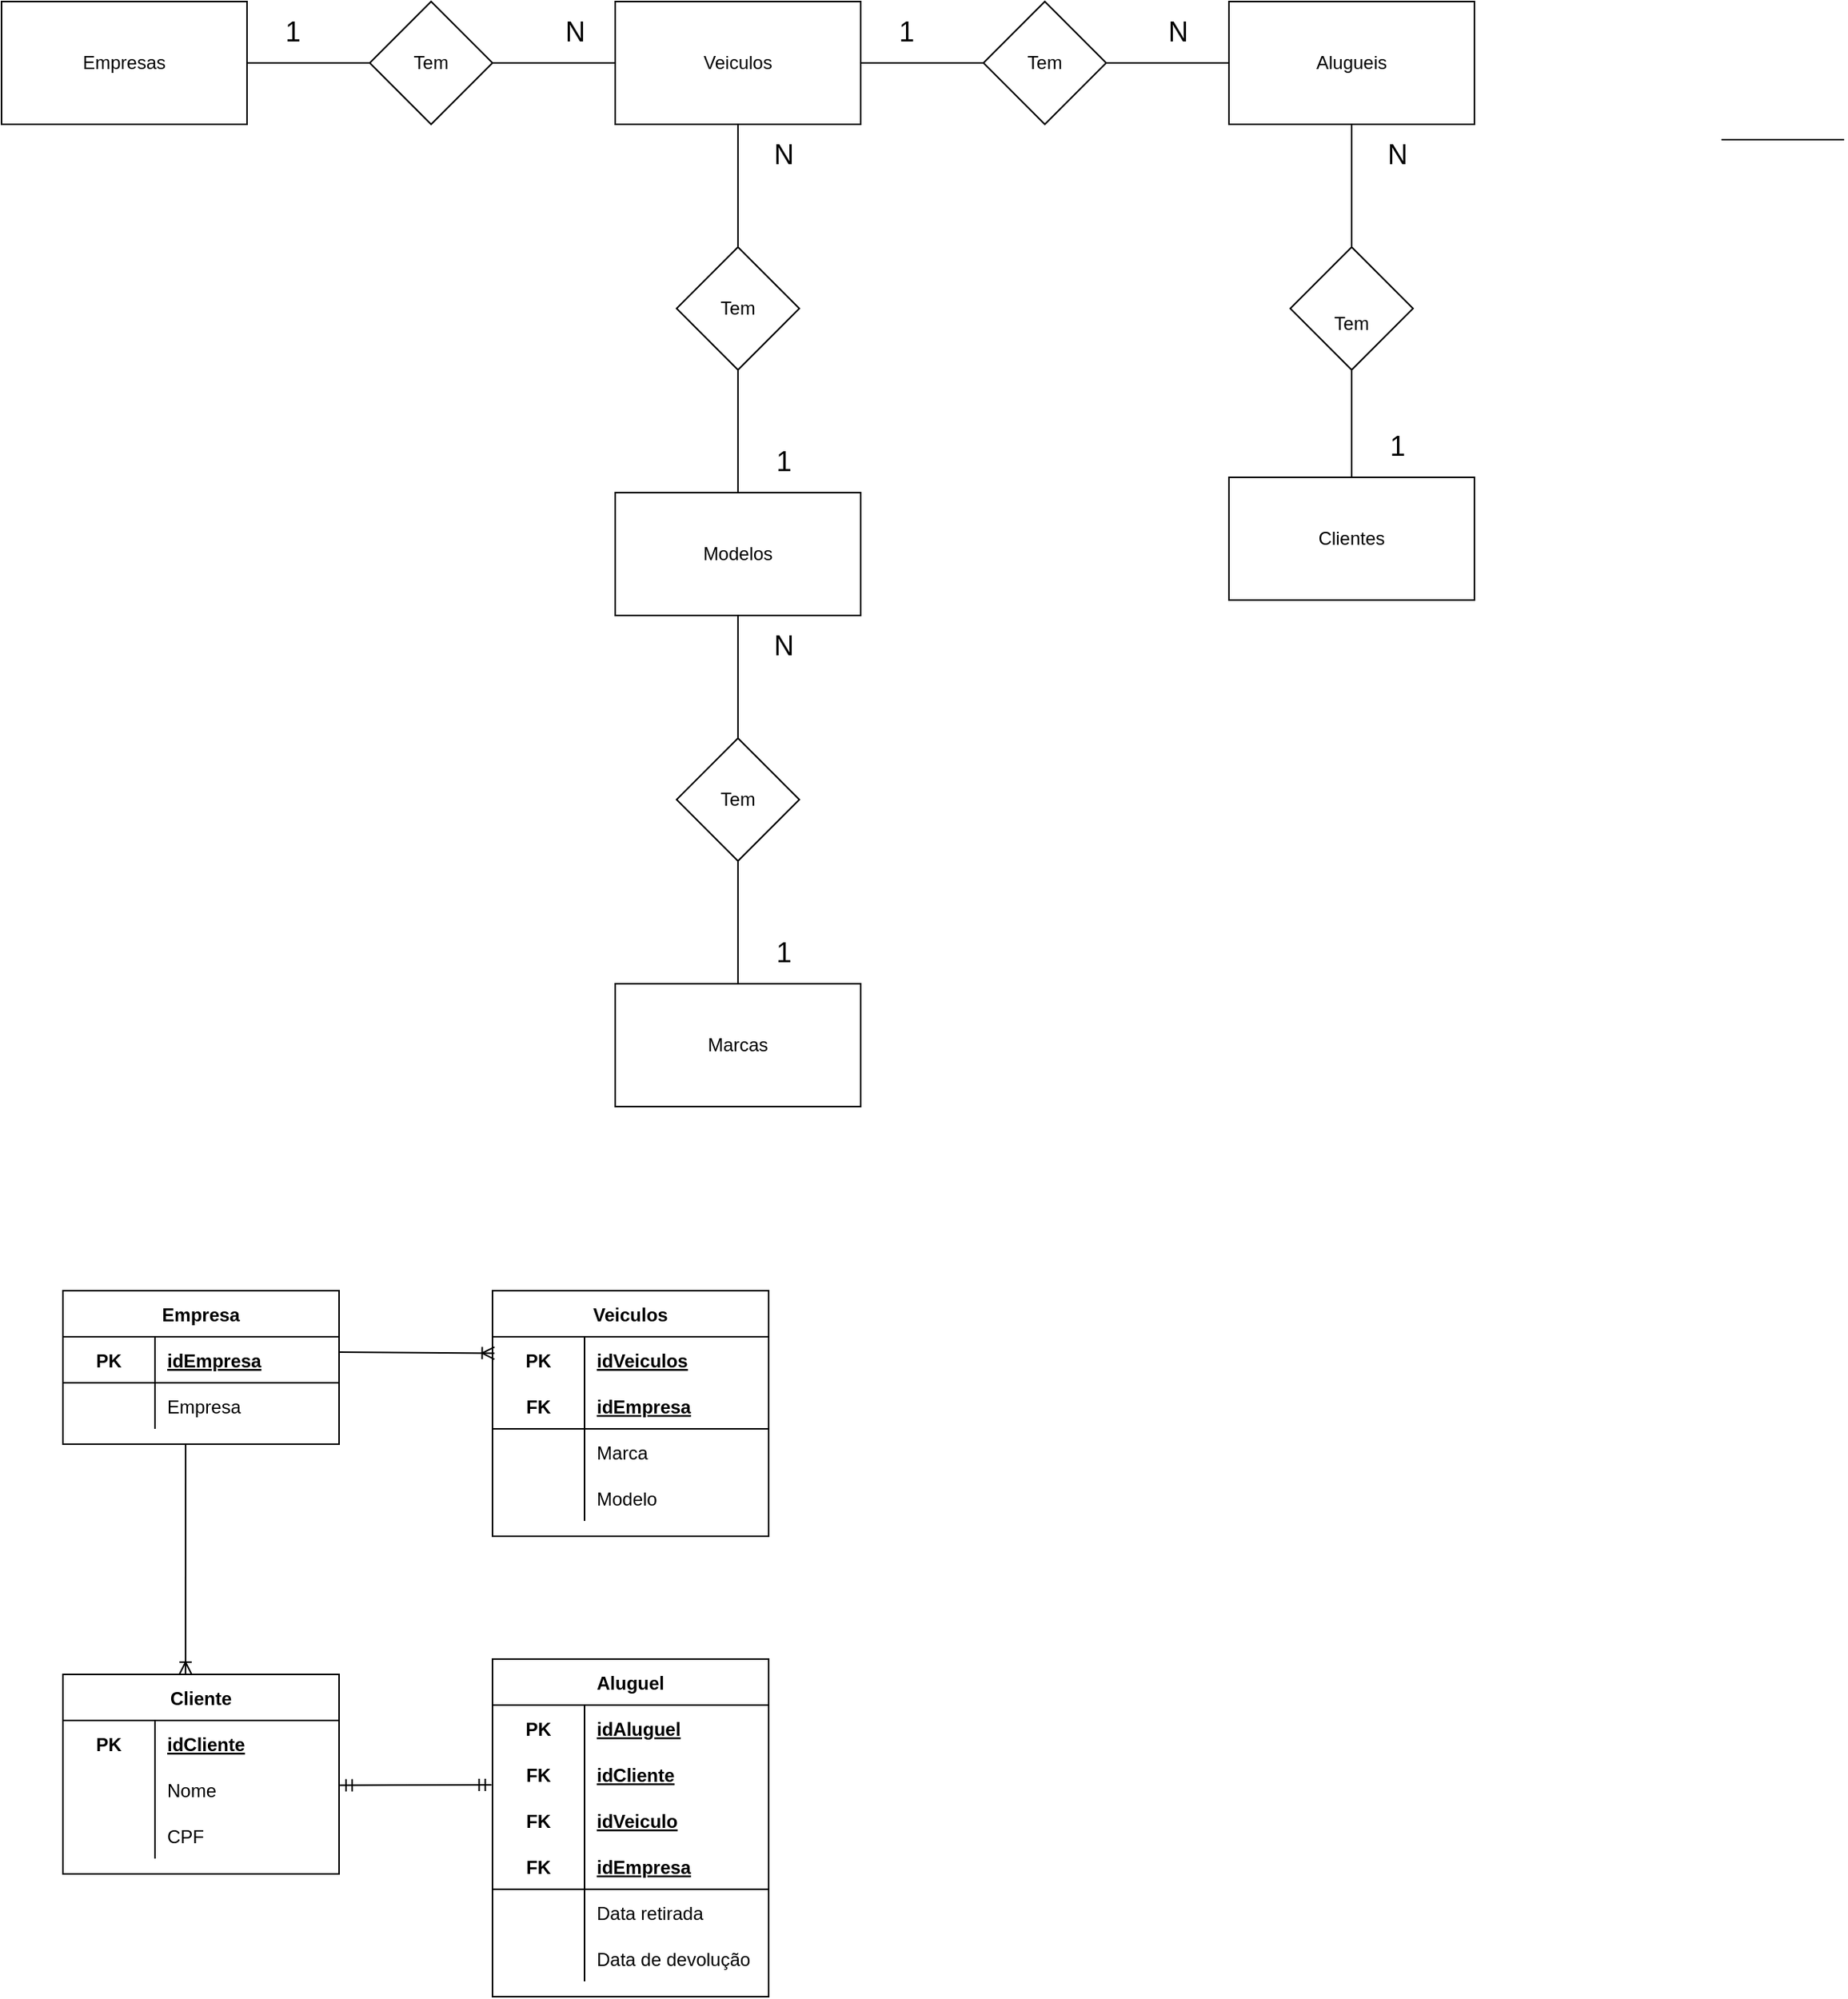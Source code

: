 <mxfile version="14.1.8" type="device"><diagram id="UdOHhA39d8wl-BgPjJtP" name="Página-1"><mxGraphModel dx="749" dy="556" grid="1" gridSize="10" guides="1" tooltips="1" connect="1" arrows="1" fold="1" page="1" pageScale="1" pageWidth="827" pageHeight="1169" math="0" shadow="0"><root><mxCell id="0"/><mxCell id="1" parent="0"/><mxCell id="IsAi4vdLex7HqOLdAY8F-10" style="edgeStyle=orthogonalEdgeStyle;rounded=0;orthogonalLoop=1;jettySize=auto;html=1;entryX=0;entryY=0.5;entryDx=0;entryDy=0;endArrow=none;endFill=0;" parent="1" source="IsAi4vdLex7HqOLdAY8F-1" target="IsAi4vdLex7HqOLdAY8F-9" edge="1"><mxGeometry relative="1" as="geometry"/></mxCell><mxCell id="IsAi4vdLex7HqOLdAY8F-1" value="" style="rounded=0;whiteSpace=wrap;html=1;" parent="1" vertex="1"><mxGeometry x="40" y="120" width="160" height="80" as="geometry"/></mxCell><mxCell id="IsAi4vdLex7HqOLdAY8F-2" value="Empresas" style="text;html=1;strokeColor=none;fillColor=none;align=center;verticalAlign=middle;whiteSpace=wrap;rounded=0;" parent="1" vertex="1"><mxGeometry x="100" y="150" width="40" height="20" as="geometry"/></mxCell><mxCell id="IsAi4vdLex7HqOLdAY8F-19" style="edgeStyle=orthogonalEdgeStyle;rounded=0;orthogonalLoop=1;jettySize=auto;html=1;entryX=0.5;entryY=1;entryDx=0;entryDy=0;endArrow=none;endFill=0;" parent="1" source="IsAi4vdLex7HqOLdAY8F-4" target="IsAi4vdLex7HqOLdAY8F-17" edge="1"><mxGeometry relative="1" as="geometry"/></mxCell><mxCell id="IsAi4vdLex7HqOLdAY8F-4" value="Clientes" style="rounded=0;whiteSpace=wrap;html=1;" parent="1" vertex="1"><mxGeometry x="840" y="430" width="160" height="80" as="geometry"/></mxCell><mxCell id="IsAi4vdLex7HqOLdAY8F-5" value="Modelos" style="rounded=0;whiteSpace=wrap;html=1;" parent="1" vertex="1"><mxGeometry x="440" y="440" width="160" height="80" as="geometry"/></mxCell><mxCell id="IsAi4vdLex7HqOLdAY8F-6" value="Marcas" style="rounded=0;whiteSpace=wrap;html=1;" parent="1" vertex="1"><mxGeometry x="440" y="760" width="160" height="80" as="geometry"/></mxCell><mxCell id="IsAi4vdLex7HqOLdAY8F-8" value="Alugueis" style="rounded=0;whiteSpace=wrap;html=1;" parent="1" vertex="1"><mxGeometry x="840" y="120" width="160" height="80" as="geometry"/></mxCell><mxCell id="IsAi4vdLex7HqOLdAY8F-12" style="edgeStyle=orthogonalEdgeStyle;rounded=0;orthogonalLoop=1;jettySize=auto;html=1;endArrow=none;endFill=0;" parent="1" source="IsAi4vdLex7HqOLdAY8F-9" target="IsAi4vdLex7HqOLdAY8F-11" edge="1"><mxGeometry relative="1" as="geometry"/></mxCell><mxCell id="IsAi4vdLex7HqOLdAY8F-9" value="" style="rhombus;whiteSpace=wrap;html=1;" parent="1" vertex="1"><mxGeometry x="280" y="120" width="80" height="80" as="geometry"/></mxCell><mxCell id="IsAi4vdLex7HqOLdAY8F-14" style="edgeStyle=orthogonalEdgeStyle;rounded=0;orthogonalLoop=1;jettySize=auto;html=1;endArrow=none;endFill=0;" parent="1" source="IsAi4vdLex7HqOLdAY8F-11" target="IsAi4vdLex7HqOLdAY8F-13" edge="1"><mxGeometry relative="1" as="geometry"/></mxCell><mxCell id="IsAi4vdLex7HqOLdAY8F-11" value="Veiculos" style="rounded=0;whiteSpace=wrap;html=1;" parent="1" vertex="1"><mxGeometry x="440" y="120" width="160" height="80" as="geometry"/></mxCell><mxCell id="IsAi4vdLex7HqOLdAY8F-15" style="edgeStyle=orthogonalEdgeStyle;rounded=0;orthogonalLoop=1;jettySize=auto;html=1;entryX=0;entryY=0.5;entryDx=0;entryDy=0;endArrow=none;endFill=0;" parent="1" source="IsAi4vdLex7HqOLdAY8F-13" target="IsAi4vdLex7HqOLdAY8F-8" edge="1"><mxGeometry relative="1" as="geometry"/></mxCell><mxCell id="IsAi4vdLex7HqOLdAY8F-13" value="" style="rhombus;whiteSpace=wrap;html=1;" parent="1" vertex="1"><mxGeometry x="680" y="120" width="80" height="80" as="geometry"/></mxCell><mxCell id="IsAi4vdLex7HqOLdAY8F-16" style="edgeStyle=orthogonalEdgeStyle;rounded=0;orthogonalLoop=1;jettySize=auto;html=1;entryX=0;entryY=0.5;entryDx=0;entryDy=0;endArrow=none;endFill=0;" parent="1" edge="1"><mxGeometry relative="1" as="geometry"><mxPoint x="1161" y="210" as="sourcePoint"/><mxPoint x="1241" y="210" as="targetPoint"/></mxGeometry></mxCell><mxCell id="IsAi4vdLex7HqOLdAY8F-18" style="edgeStyle=orthogonalEdgeStyle;rounded=0;orthogonalLoop=1;jettySize=auto;html=1;entryX=0.5;entryY=1;entryDx=0;entryDy=0;endArrow=none;endFill=0;" parent="1" source="IsAi4vdLex7HqOLdAY8F-17" target="IsAi4vdLex7HqOLdAY8F-8" edge="1"><mxGeometry relative="1" as="geometry"/></mxCell><mxCell id="IsAi4vdLex7HqOLdAY8F-17" value="" style="rhombus;whiteSpace=wrap;html=1;" parent="1" vertex="1"><mxGeometry x="880" y="280" width="80" height="80" as="geometry"/></mxCell><mxCell id="IsAi4vdLex7HqOLdAY8F-21" style="edgeStyle=orthogonalEdgeStyle;rounded=0;orthogonalLoop=1;jettySize=auto;html=1;endArrow=none;endFill=0;" parent="1" source="IsAi4vdLex7HqOLdAY8F-20" target="IsAi4vdLex7HqOLdAY8F-5" edge="1"><mxGeometry relative="1" as="geometry"/></mxCell><mxCell id="IsAi4vdLex7HqOLdAY8F-22" style="edgeStyle=orthogonalEdgeStyle;rounded=0;orthogonalLoop=1;jettySize=auto;html=1;entryX=0.5;entryY=1;entryDx=0;entryDy=0;endArrow=none;endFill=0;" parent="1" source="IsAi4vdLex7HqOLdAY8F-20" target="IsAi4vdLex7HqOLdAY8F-11" edge="1"><mxGeometry relative="1" as="geometry"/></mxCell><mxCell id="IsAi4vdLex7HqOLdAY8F-20" value="" style="rhombus;whiteSpace=wrap;html=1;" parent="1" vertex="1"><mxGeometry x="480" y="280" width="80" height="80" as="geometry"/></mxCell><mxCell id="IsAi4vdLex7HqOLdAY8F-24" style="edgeStyle=orthogonalEdgeStyle;rounded=0;orthogonalLoop=1;jettySize=auto;html=1;entryX=0.5;entryY=0;entryDx=0;entryDy=0;endArrow=none;endFill=0;" parent="1" source="IsAi4vdLex7HqOLdAY8F-23" target="IsAi4vdLex7HqOLdAY8F-6" edge="1"><mxGeometry relative="1" as="geometry"/></mxCell><mxCell id="IsAi4vdLex7HqOLdAY8F-25" style="edgeStyle=orthogonalEdgeStyle;rounded=0;orthogonalLoop=1;jettySize=auto;html=1;entryX=0.5;entryY=1;entryDx=0;entryDy=0;endArrow=none;endFill=0;" parent="1" source="IsAi4vdLex7HqOLdAY8F-23" target="IsAi4vdLex7HqOLdAY8F-5" edge="1"><mxGeometry relative="1" as="geometry"/></mxCell><mxCell id="IsAi4vdLex7HqOLdAY8F-23" value="" style="rhombus;whiteSpace=wrap;html=1;" parent="1" vertex="1"><mxGeometry x="480" y="600" width="80" height="80" as="geometry"/></mxCell><mxCell id="IsAi4vdLex7HqOLdAY8F-26" value="Tem" style="text;html=1;strokeColor=none;fillColor=none;align=center;verticalAlign=middle;whiteSpace=wrap;rounded=0;" parent="1" vertex="1"><mxGeometry x="300" y="150" width="40" height="20" as="geometry"/></mxCell><mxCell id="IsAi4vdLex7HqOLdAY8F-27" value="Tem" style="text;html=1;strokeColor=none;fillColor=none;align=center;verticalAlign=middle;whiteSpace=wrap;rounded=0;" parent="1" vertex="1"><mxGeometry x="500" y="310" width="40" height="20" as="geometry"/></mxCell><mxCell id="IsAi4vdLex7HqOLdAY8F-28" value="Tem" style="text;html=1;strokeColor=none;fillColor=none;align=center;verticalAlign=middle;whiteSpace=wrap;rounded=0;" parent="1" vertex="1"><mxGeometry x="500" y="630" width="40" height="20" as="geometry"/></mxCell><mxCell id="IsAi4vdLex7HqOLdAY8F-29" value="Tem" style="text;html=1;strokeColor=none;fillColor=none;align=center;verticalAlign=middle;whiteSpace=wrap;rounded=0;" parent="1" vertex="1"><mxGeometry x="700" y="150" width="40" height="20" as="geometry"/></mxCell><mxCell id="IsAi4vdLex7HqOLdAY8F-30" value="Tem" style="text;html=1;strokeColor=none;fillColor=none;align=center;verticalAlign=middle;whiteSpace=wrap;rounded=0;" parent="1" vertex="1"><mxGeometry x="900" y="320" width="40" height="20" as="geometry"/></mxCell><mxCell id="IsAi4vdLex7HqOLdAY8F-31" value="&lt;font style=&quot;font-size: 18px&quot;&gt;N&lt;/font&gt;" style="text;html=1;strokeColor=none;fillColor=none;align=center;verticalAlign=middle;whiteSpace=wrap;rounded=0;" parent="1" vertex="1"><mxGeometry x="394" y="130" width="40" height="20" as="geometry"/></mxCell><mxCell id="IsAi4vdLex7HqOLdAY8F-32" value="&lt;font style=&quot;font-size: 18px&quot;&gt;1&lt;/font&gt;" style="text;html=1;strokeColor=none;fillColor=none;align=center;verticalAlign=middle;whiteSpace=wrap;rounded=0;" parent="1" vertex="1"><mxGeometry x="210" y="130" width="40" height="20" as="geometry"/></mxCell><mxCell id="IsAi4vdLex7HqOLdAY8F-33" value="&lt;font style=&quot;font-size: 18px&quot;&gt;1&lt;/font&gt;" style="text;html=1;strokeColor=none;fillColor=none;align=center;verticalAlign=middle;whiteSpace=wrap;rounded=0;" parent="1" vertex="1"><mxGeometry x="530" y="410" width="40" height="20" as="geometry"/></mxCell><mxCell id="IsAi4vdLex7HqOLdAY8F-34" value="&lt;font style=&quot;font-size: 18px&quot;&gt;N&lt;/font&gt;" style="text;html=1;strokeColor=none;fillColor=none;align=center;verticalAlign=middle;whiteSpace=wrap;rounded=0;" parent="1" vertex="1"><mxGeometry x="530" y="210" width="40" height="20" as="geometry"/></mxCell><mxCell id="IsAi4vdLex7HqOLdAY8F-36" value="&lt;font style=&quot;font-size: 18px&quot;&gt;1&lt;/font&gt;" style="text;html=1;strokeColor=none;fillColor=none;align=center;verticalAlign=middle;whiteSpace=wrap;rounded=0;" parent="1" vertex="1"><mxGeometry x="530" y="730" width="40" height="20" as="geometry"/></mxCell><mxCell id="IsAi4vdLex7HqOLdAY8F-37" value="&lt;font style=&quot;font-size: 18px&quot;&gt;N&lt;/font&gt;" style="text;html=1;strokeColor=none;fillColor=none;align=center;verticalAlign=middle;whiteSpace=wrap;rounded=0;" parent="1" vertex="1"><mxGeometry x="530" y="530" width="40" height="20" as="geometry"/></mxCell><mxCell id="IsAi4vdLex7HqOLdAY8F-38" value="&lt;font style=&quot;font-size: 18px&quot;&gt;N&lt;/font&gt;" style="text;html=1;strokeColor=none;fillColor=none;align=center;verticalAlign=middle;whiteSpace=wrap;rounded=0;" parent="1" vertex="1"><mxGeometry x="930" y="210" width="40" height="20" as="geometry"/></mxCell><mxCell id="IsAi4vdLex7HqOLdAY8F-39" value="&lt;font style=&quot;font-size: 18px&quot;&gt;1&lt;/font&gt;" style="text;html=1;strokeColor=none;fillColor=none;align=center;verticalAlign=middle;whiteSpace=wrap;rounded=0;" parent="1" vertex="1"><mxGeometry x="930" y="400" width="40" height="20" as="geometry"/></mxCell><mxCell id="IsAi4vdLex7HqOLdAY8F-40" value="&lt;font style=&quot;font-size: 18px&quot;&gt;N&lt;/font&gt;" style="text;html=1;strokeColor=none;fillColor=none;align=center;verticalAlign=middle;whiteSpace=wrap;rounded=0;" parent="1" vertex="1"><mxGeometry x="787" y="130" width="40" height="20" as="geometry"/></mxCell><mxCell id="IsAi4vdLex7HqOLdAY8F-42" value="&lt;font style=&quot;font-size: 18px&quot;&gt;1&lt;/font&gt;" style="text;html=1;strokeColor=none;fillColor=none;align=center;verticalAlign=middle;whiteSpace=wrap;rounded=0;" parent="1" vertex="1"><mxGeometry x="610" y="130" width="40" height="20" as="geometry"/></mxCell><mxCell id="gATtQVWqtNpOiBQRCVK1-1" value="Empresa" style="shape=table;startSize=30;container=1;collapsible=1;childLayout=tableLayout;fixedRows=1;rowLines=0;fontStyle=1;align=center;resizeLast=1;" vertex="1" parent="1"><mxGeometry x="80" y="960" width="180" height="100" as="geometry"/></mxCell><mxCell id="gATtQVWqtNpOiBQRCVK1-5" value="" style="shape=partialRectangle;collapsible=0;dropTarget=0;pointerEvents=0;fillColor=none;top=0;left=0;bottom=1;right=0;points=[[0,0.5],[1,0.5]];portConstraint=eastwest;" vertex="1" parent="gATtQVWqtNpOiBQRCVK1-1"><mxGeometry y="30" width="180" height="30" as="geometry"/></mxCell><mxCell id="gATtQVWqtNpOiBQRCVK1-6" value="PK" style="shape=partialRectangle;connectable=0;fillColor=none;top=0;left=0;bottom=0;right=0;fontStyle=1;overflow=hidden;" vertex="1" parent="gATtQVWqtNpOiBQRCVK1-5"><mxGeometry width="60" height="30" as="geometry"/></mxCell><mxCell id="gATtQVWqtNpOiBQRCVK1-7" value="idEmpresa" style="shape=partialRectangle;connectable=0;fillColor=none;top=0;left=0;bottom=0;right=0;align=left;spacingLeft=6;fontStyle=5;overflow=hidden;" vertex="1" parent="gATtQVWqtNpOiBQRCVK1-5"><mxGeometry x="60" width="120" height="30" as="geometry"/></mxCell><mxCell id="gATtQVWqtNpOiBQRCVK1-8" value="" style="shape=partialRectangle;collapsible=0;dropTarget=0;pointerEvents=0;fillColor=none;top=0;left=0;bottom=0;right=0;points=[[0,0.5],[1,0.5]];portConstraint=eastwest;" vertex="1" parent="gATtQVWqtNpOiBQRCVK1-1"><mxGeometry y="60" width="180" height="30" as="geometry"/></mxCell><mxCell id="gATtQVWqtNpOiBQRCVK1-9" value="" style="shape=partialRectangle;connectable=0;fillColor=none;top=0;left=0;bottom=0;right=0;editable=1;overflow=hidden;" vertex="1" parent="gATtQVWqtNpOiBQRCVK1-8"><mxGeometry width="60" height="30" as="geometry"/></mxCell><mxCell id="gATtQVWqtNpOiBQRCVK1-10" value="Empresa " style="shape=partialRectangle;connectable=0;fillColor=none;top=0;left=0;bottom=0;right=0;align=left;spacingLeft=6;overflow=hidden;" vertex="1" parent="gATtQVWqtNpOiBQRCVK1-8"><mxGeometry x="60" width="120" height="30" as="geometry"/></mxCell><mxCell id="gATtQVWqtNpOiBQRCVK1-14" value="Veiculos" style="shape=table;startSize=30;container=1;collapsible=1;childLayout=tableLayout;fixedRows=1;rowLines=0;fontStyle=1;align=center;resizeLast=1;" vertex="1" parent="1"><mxGeometry x="360" y="960" width="180" height="160" as="geometry"/></mxCell><mxCell id="gATtQVWqtNpOiBQRCVK1-15" value="" style="shape=partialRectangle;collapsible=0;dropTarget=0;pointerEvents=0;fillColor=none;top=0;left=0;bottom=0;right=0;points=[[0,0.5],[1,0.5]];portConstraint=eastwest;" vertex="1" parent="gATtQVWqtNpOiBQRCVK1-14"><mxGeometry y="30" width="180" height="30" as="geometry"/></mxCell><mxCell id="gATtQVWqtNpOiBQRCVK1-16" value="PK" style="shape=partialRectangle;connectable=0;fillColor=none;top=0;left=0;bottom=0;right=0;fontStyle=1;overflow=hidden;" vertex="1" parent="gATtQVWqtNpOiBQRCVK1-15"><mxGeometry width="60" height="30" as="geometry"/></mxCell><mxCell id="gATtQVWqtNpOiBQRCVK1-17" value="idVeiculos" style="shape=partialRectangle;connectable=0;fillColor=none;top=0;left=0;bottom=0;right=0;align=left;spacingLeft=6;fontStyle=5;overflow=hidden;" vertex="1" parent="gATtQVWqtNpOiBQRCVK1-15"><mxGeometry x="60" width="120" height="30" as="geometry"/></mxCell><mxCell id="gATtQVWqtNpOiBQRCVK1-18" value="" style="shape=partialRectangle;collapsible=0;dropTarget=0;pointerEvents=0;fillColor=none;top=0;left=0;bottom=1;right=0;points=[[0,0.5],[1,0.5]];portConstraint=eastwest;" vertex="1" parent="gATtQVWqtNpOiBQRCVK1-14"><mxGeometry y="60" width="180" height="30" as="geometry"/></mxCell><mxCell id="gATtQVWqtNpOiBQRCVK1-19" value="FK" style="shape=partialRectangle;connectable=0;fillColor=none;top=0;left=0;bottom=0;right=0;fontStyle=1;overflow=hidden;" vertex="1" parent="gATtQVWqtNpOiBQRCVK1-18"><mxGeometry width="60" height="30" as="geometry"/></mxCell><mxCell id="gATtQVWqtNpOiBQRCVK1-20" value="idEmpresa" style="shape=partialRectangle;connectable=0;fillColor=none;top=0;left=0;bottom=0;right=0;align=left;spacingLeft=6;fontStyle=5;overflow=hidden;" vertex="1" parent="gATtQVWqtNpOiBQRCVK1-18"><mxGeometry x="60" width="120" height="30" as="geometry"/></mxCell><mxCell id="gATtQVWqtNpOiBQRCVK1-21" value="" style="shape=partialRectangle;collapsible=0;dropTarget=0;pointerEvents=0;fillColor=none;top=0;left=0;bottom=0;right=0;points=[[0,0.5],[1,0.5]];portConstraint=eastwest;" vertex="1" parent="gATtQVWqtNpOiBQRCVK1-14"><mxGeometry y="90" width="180" height="30" as="geometry"/></mxCell><mxCell id="gATtQVWqtNpOiBQRCVK1-22" value="" style="shape=partialRectangle;connectable=0;fillColor=none;top=0;left=0;bottom=0;right=0;editable=1;overflow=hidden;" vertex="1" parent="gATtQVWqtNpOiBQRCVK1-21"><mxGeometry width="60" height="30" as="geometry"/></mxCell><mxCell id="gATtQVWqtNpOiBQRCVK1-23" value="Marca" style="shape=partialRectangle;connectable=0;fillColor=none;top=0;left=0;bottom=0;right=0;align=left;spacingLeft=6;overflow=hidden;" vertex="1" parent="gATtQVWqtNpOiBQRCVK1-21"><mxGeometry x="60" width="120" height="30" as="geometry"/></mxCell><mxCell id="gATtQVWqtNpOiBQRCVK1-24" value="" style="shape=partialRectangle;collapsible=0;dropTarget=0;pointerEvents=0;fillColor=none;top=0;left=0;bottom=0;right=0;points=[[0,0.5],[1,0.5]];portConstraint=eastwest;" vertex="1" parent="gATtQVWqtNpOiBQRCVK1-14"><mxGeometry y="120" width="180" height="30" as="geometry"/></mxCell><mxCell id="gATtQVWqtNpOiBQRCVK1-25" value="" style="shape=partialRectangle;connectable=0;fillColor=none;top=0;left=0;bottom=0;right=0;editable=1;overflow=hidden;" vertex="1" parent="gATtQVWqtNpOiBQRCVK1-24"><mxGeometry width="60" height="30" as="geometry"/></mxCell><mxCell id="gATtQVWqtNpOiBQRCVK1-26" value="Modelo" style="shape=partialRectangle;connectable=0;fillColor=none;top=0;left=0;bottom=0;right=0;align=left;spacingLeft=6;overflow=hidden;" vertex="1" parent="gATtQVWqtNpOiBQRCVK1-24"><mxGeometry x="60" width="120" height="30" as="geometry"/></mxCell><mxCell id="gATtQVWqtNpOiBQRCVK1-27" value="Cliente" style="shape=table;startSize=30;container=1;collapsible=1;childLayout=tableLayout;fixedRows=1;rowLines=0;fontStyle=1;align=center;resizeLast=1;" vertex="1" parent="1"><mxGeometry x="80" y="1210" width="180" height="130" as="geometry"/></mxCell><mxCell id="gATtQVWqtNpOiBQRCVK1-28" value="" style="shape=partialRectangle;collapsible=0;dropTarget=0;pointerEvents=0;fillColor=none;top=0;left=0;bottom=0;right=0;points=[[0,0.5],[1,0.5]];portConstraint=eastwest;" vertex="1" parent="gATtQVWqtNpOiBQRCVK1-27"><mxGeometry y="30" width="180" height="30" as="geometry"/></mxCell><mxCell id="gATtQVWqtNpOiBQRCVK1-29" value="PK" style="shape=partialRectangle;connectable=0;fillColor=none;top=0;left=0;bottom=0;right=0;fontStyle=1;overflow=hidden;" vertex="1" parent="gATtQVWqtNpOiBQRCVK1-28"><mxGeometry width="60" height="30" as="geometry"/></mxCell><mxCell id="gATtQVWqtNpOiBQRCVK1-30" value="idCliente" style="shape=partialRectangle;connectable=0;fillColor=none;top=0;left=0;bottom=0;right=0;align=left;spacingLeft=6;fontStyle=5;overflow=hidden;" vertex="1" parent="gATtQVWqtNpOiBQRCVK1-28"><mxGeometry x="60" width="120" height="30" as="geometry"/></mxCell><mxCell id="gATtQVWqtNpOiBQRCVK1-34" value="" style="shape=partialRectangle;collapsible=0;dropTarget=0;pointerEvents=0;fillColor=none;top=0;left=0;bottom=0;right=0;points=[[0,0.5],[1,0.5]];portConstraint=eastwest;" vertex="1" parent="gATtQVWqtNpOiBQRCVK1-27"><mxGeometry y="60" width="180" height="30" as="geometry"/></mxCell><mxCell id="gATtQVWqtNpOiBQRCVK1-35" value="" style="shape=partialRectangle;connectable=0;fillColor=none;top=0;left=0;bottom=0;right=0;editable=1;overflow=hidden;" vertex="1" parent="gATtQVWqtNpOiBQRCVK1-34"><mxGeometry width="60" height="30" as="geometry"/></mxCell><mxCell id="gATtQVWqtNpOiBQRCVK1-36" value="Nome" style="shape=partialRectangle;connectable=0;fillColor=none;top=0;left=0;bottom=0;right=0;align=left;spacingLeft=6;overflow=hidden;" vertex="1" parent="gATtQVWqtNpOiBQRCVK1-34"><mxGeometry x="60" width="120" height="30" as="geometry"/></mxCell><mxCell id="gATtQVWqtNpOiBQRCVK1-37" value="" style="shape=partialRectangle;collapsible=0;dropTarget=0;pointerEvents=0;fillColor=none;top=0;left=0;bottom=0;right=0;points=[[0,0.5],[1,0.5]];portConstraint=eastwest;" vertex="1" parent="gATtQVWqtNpOiBQRCVK1-27"><mxGeometry y="90" width="180" height="30" as="geometry"/></mxCell><mxCell id="gATtQVWqtNpOiBQRCVK1-38" value="" style="shape=partialRectangle;connectable=0;fillColor=none;top=0;left=0;bottom=0;right=0;editable=1;overflow=hidden;" vertex="1" parent="gATtQVWqtNpOiBQRCVK1-37"><mxGeometry width="60" height="30" as="geometry"/></mxCell><mxCell id="gATtQVWqtNpOiBQRCVK1-39" value="CPF" style="shape=partialRectangle;connectable=0;fillColor=none;top=0;left=0;bottom=0;right=0;align=left;spacingLeft=6;overflow=hidden;" vertex="1" parent="gATtQVWqtNpOiBQRCVK1-37"><mxGeometry x="60" width="120" height="30" as="geometry"/></mxCell><mxCell id="gATtQVWqtNpOiBQRCVK1-43" value="" style="fontSize=12;html=1;endArrow=ERoneToMany;entryX=0.007;entryY=0.357;entryDx=0;entryDy=0;entryPerimeter=0;" edge="1" parent="1" target="gATtQVWqtNpOiBQRCVK1-15"><mxGeometry width="100" height="100" relative="1" as="geometry"><mxPoint x="260" y="1000" as="sourcePoint"/><mxPoint x="360" y="900" as="targetPoint"/></mxGeometry></mxCell><mxCell id="gATtQVWqtNpOiBQRCVK1-44" value="Aluguel" style="shape=table;startSize=30;container=1;collapsible=1;childLayout=tableLayout;fixedRows=1;rowLines=0;fontStyle=1;align=center;resizeLast=1;" vertex="1" parent="1"><mxGeometry x="360" y="1200" width="180" height="220" as="geometry"/></mxCell><mxCell id="gATtQVWqtNpOiBQRCVK1-45" value="" style="shape=partialRectangle;collapsible=0;dropTarget=0;pointerEvents=0;fillColor=none;top=0;left=0;bottom=0;right=0;points=[[0,0.5],[1,0.5]];portConstraint=eastwest;" vertex="1" parent="gATtQVWqtNpOiBQRCVK1-44"><mxGeometry y="30" width="180" height="30" as="geometry"/></mxCell><mxCell id="gATtQVWqtNpOiBQRCVK1-46" value="PK" style="shape=partialRectangle;connectable=0;fillColor=none;top=0;left=0;bottom=0;right=0;fontStyle=1;overflow=hidden;" vertex="1" parent="gATtQVWqtNpOiBQRCVK1-45"><mxGeometry width="60" height="30" as="geometry"/></mxCell><mxCell id="gATtQVWqtNpOiBQRCVK1-47" value="idAluguel" style="shape=partialRectangle;connectable=0;fillColor=none;top=0;left=0;bottom=0;right=0;align=left;spacingLeft=6;fontStyle=5;overflow=hidden;" vertex="1" parent="gATtQVWqtNpOiBQRCVK1-45"><mxGeometry x="60" width="120" height="30" as="geometry"/></mxCell><mxCell id="gATtQVWqtNpOiBQRCVK1-48" value="" style="shape=partialRectangle;collapsible=0;dropTarget=0;pointerEvents=0;fillColor=none;top=0;left=0;bottom=0;right=0;points=[[0,0.5],[1,0.5]];portConstraint=eastwest;" vertex="1" parent="gATtQVWqtNpOiBQRCVK1-44"><mxGeometry y="60" width="180" height="30" as="geometry"/></mxCell><mxCell id="gATtQVWqtNpOiBQRCVK1-49" value="FK" style="shape=partialRectangle;connectable=0;fillColor=none;top=0;left=0;bottom=0;right=0;fontStyle=1;overflow=hidden;" vertex="1" parent="gATtQVWqtNpOiBQRCVK1-48"><mxGeometry width="60" height="30" as="geometry"/></mxCell><mxCell id="gATtQVWqtNpOiBQRCVK1-50" value="idCliente" style="shape=partialRectangle;connectable=0;fillColor=none;top=0;left=0;bottom=0;right=0;align=left;spacingLeft=6;fontStyle=5;overflow=hidden;" vertex="1" parent="gATtQVWqtNpOiBQRCVK1-48"><mxGeometry x="60" width="120" height="30" as="geometry"/></mxCell><mxCell id="gATtQVWqtNpOiBQRCVK1-60" value="" style="shape=partialRectangle;collapsible=0;dropTarget=0;pointerEvents=0;fillColor=none;top=0;left=0;bottom=0;right=0;points=[[0,0.5],[1,0.5]];portConstraint=eastwest;" vertex="1" parent="gATtQVWqtNpOiBQRCVK1-44"><mxGeometry y="90" width="180" height="30" as="geometry"/></mxCell><mxCell id="gATtQVWqtNpOiBQRCVK1-61" value="FK" style="shape=partialRectangle;connectable=0;fillColor=none;top=0;left=0;bottom=0;right=0;fontStyle=1;overflow=hidden;" vertex="1" parent="gATtQVWqtNpOiBQRCVK1-60"><mxGeometry width="60" height="30" as="geometry"/></mxCell><mxCell id="gATtQVWqtNpOiBQRCVK1-62" value="idVeiculo" style="shape=partialRectangle;connectable=0;fillColor=none;top=0;left=0;bottom=0;right=0;align=left;spacingLeft=6;fontStyle=5;overflow=hidden;" vertex="1" parent="gATtQVWqtNpOiBQRCVK1-60"><mxGeometry x="60" width="120" height="30" as="geometry"/></mxCell><mxCell id="gATtQVWqtNpOiBQRCVK1-51" value="" style="shape=partialRectangle;collapsible=0;dropTarget=0;pointerEvents=0;fillColor=none;top=0;left=0;bottom=1;right=0;points=[[0,0.5],[1,0.5]];portConstraint=eastwest;" vertex="1" parent="gATtQVWqtNpOiBQRCVK1-44"><mxGeometry y="120" width="180" height="30" as="geometry"/></mxCell><mxCell id="gATtQVWqtNpOiBQRCVK1-52" value="FK" style="shape=partialRectangle;connectable=0;fillColor=none;top=0;left=0;bottom=0;right=0;fontStyle=1;overflow=hidden;" vertex="1" parent="gATtQVWqtNpOiBQRCVK1-51"><mxGeometry width="60" height="30" as="geometry"/></mxCell><mxCell id="gATtQVWqtNpOiBQRCVK1-53" value="idEmpresa" style="shape=partialRectangle;connectable=0;fillColor=none;top=0;left=0;bottom=0;right=0;align=left;spacingLeft=6;fontStyle=5;overflow=hidden;" vertex="1" parent="gATtQVWqtNpOiBQRCVK1-51"><mxGeometry x="60" width="120" height="30" as="geometry"/></mxCell><mxCell id="gATtQVWqtNpOiBQRCVK1-54" value="" style="shape=partialRectangle;collapsible=0;dropTarget=0;pointerEvents=0;fillColor=none;top=0;left=0;bottom=0;right=0;points=[[0,0.5],[1,0.5]];portConstraint=eastwest;" vertex="1" parent="gATtQVWqtNpOiBQRCVK1-44"><mxGeometry y="150" width="180" height="30" as="geometry"/></mxCell><mxCell id="gATtQVWqtNpOiBQRCVK1-55" value="" style="shape=partialRectangle;connectable=0;fillColor=none;top=0;left=0;bottom=0;right=0;editable=1;overflow=hidden;" vertex="1" parent="gATtQVWqtNpOiBQRCVK1-54"><mxGeometry width="60" height="30" as="geometry"/></mxCell><mxCell id="gATtQVWqtNpOiBQRCVK1-56" value="Data retirada" style="shape=partialRectangle;connectable=0;fillColor=none;top=0;left=0;bottom=0;right=0;align=left;spacingLeft=6;overflow=hidden;" vertex="1" parent="gATtQVWqtNpOiBQRCVK1-54"><mxGeometry x="60" width="120" height="30" as="geometry"/></mxCell><mxCell id="gATtQVWqtNpOiBQRCVK1-57" value="" style="shape=partialRectangle;collapsible=0;dropTarget=0;pointerEvents=0;fillColor=none;top=0;left=0;bottom=0;right=0;points=[[0,0.5],[1,0.5]];portConstraint=eastwest;" vertex="1" parent="gATtQVWqtNpOiBQRCVK1-44"><mxGeometry y="180" width="180" height="30" as="geometry"/></mxCell><mxCell id="gATtQVWqtNpOiBQRCVK1-58" value="" style="shape=partialRectangle;connectable=0;fillColor=none;top=0;left=0;bottom=0;right=0;editable=1;overflow=hidden;" vertex="1" parent="gATtQVWqtNpOiBQRCVK1-57"><mxGeometry width="60" height="30" as="geometry"/></mxCell><mxCell id="gATtQVWqtNpOiBQRCVK1-59" value="Data de devolução" style="shape=partialRectangle;connectable=0;fillColor=none;top=0;left=0;bottom=0;right=0;align=left;spacingLeft=6;overflow=hidden;" vertex="1" parent="gATtQVWqtNpOiBQRCVK1-57"><mxGeometry x="60" width="120" height="30" as="geometry"/></mxCell><mxCell id="gATtQVWqtNpOiBQRCVK1-63" value="" style="fontSize=12;html=1;endArrow=ERoneToMany;entryX=0.444;entryY=0;entryDx=0;entryDy=0;entryPerimeter=0;" edge="1" parent="1" target="gATtQVWqtNpOiBQRCVK1-27"><mxGeometry width="100" height="100" relative="1" as="geometry"><mxPoint x="160" y="1060" as="sourcePoint"/><mxPoint x="270" y="1060" as="targetPoint"/></mxGeometry></mxCell><mxCell id="gATtQVWqtNpOiBQRCVK1-64" value="" style="fontSize=12;html=1;endArrow=ERmandOne;startArrow=ERmandOne;exitX=1.003;exitY=0.407;exitDx=0;exitDy=0;entryX=-0.004;entryY=0.734;entryDx=0;entryDy=0;entryPerimeter=0;exitPerimeter=0;" edge="1" parent="1" source="gATtQVWqtNpOiBQRCVK1-34" target="gATtQVWqtNpOiBQRCVK1-48"><mxGeometry width="100" height="100" relative="1" as="geometry"><mxPoint x="230" y="1490" as="sourcePoint"/><mxPoint x="362" y="1285" as="targetPoint"/></mxGeometry></mxCell></root></mxGraphModel></diagram></mxfile>